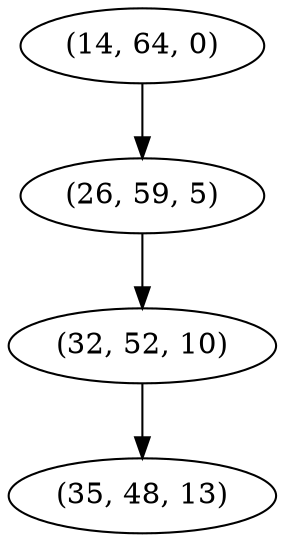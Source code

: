digraph tree {
    "(14, 64, 0)";
    "(26, 59, 5)";
    "(32, 52, 10)";
    "(35, 48, 13)";
    "(14, 64, 0)" -> "(26, 59, 5)";
    "(26, 59, 5)" -> "(32, 52, 10)";
    "(32, 52, 10)" -> "(35, 48, 13)";
}
